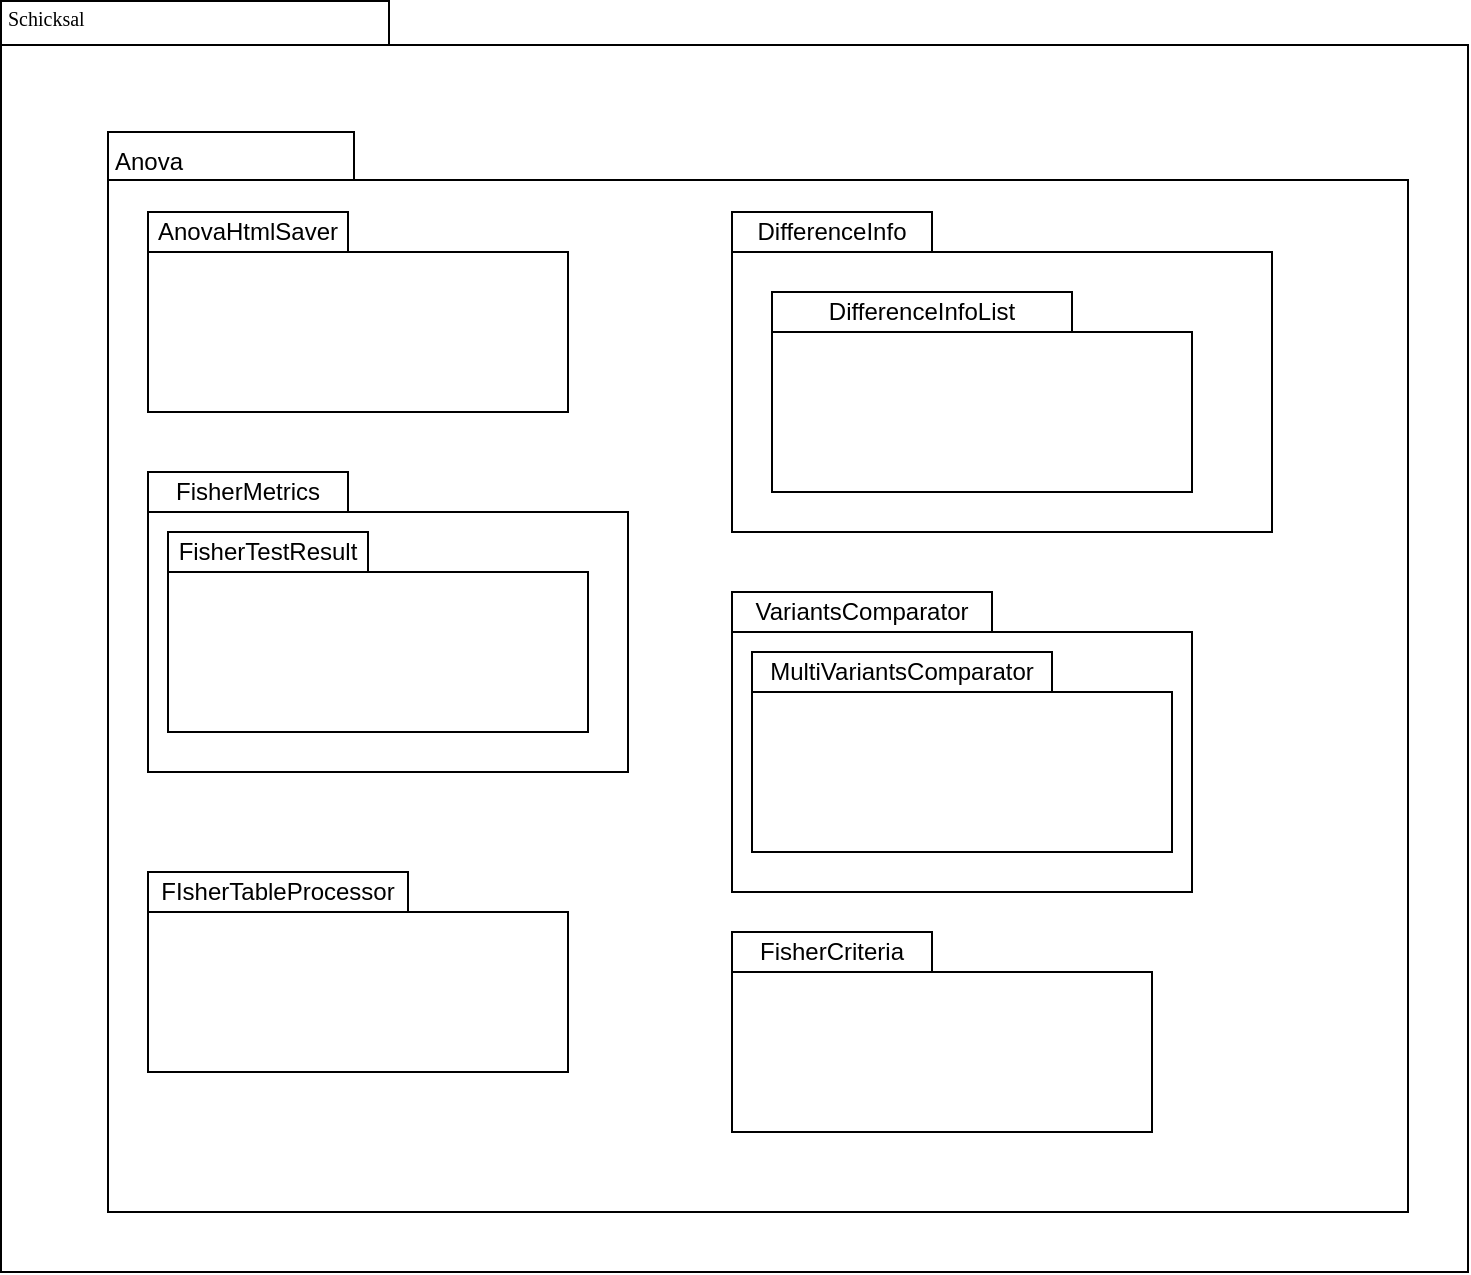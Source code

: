 <mxfile version="21.1.8" type="device">
  <diagram name="Page-1" id="b5b7bab2-c9e2-2cf4-8b2a-24fd1a2a6d21">
    <mxGraphModel dx="1434" dy="782" grid="1" gridSize="10" guides="1" tooltips="1" connect="1" arrows="1" fold="1" page="1" pageScale="1" pageWidth="827" pageHeight="1169" background="none" math="0" shadow="0">
      <root>
        <mxCell id="0" />
        <mxCell id="1" parent="0" />
        <mxCell id="6e0c8c40b5770093-72" value="" style="shape=folder;fontStyle=1;spacingTop=10;tabWidth=194;tabHeight=22;tabPosition=left;html=1;rounded=0;shadow=0;comic=0;labelBackgroundColor=none;strokeWidth=1;fillColor=none;fontFamily=Verdana;fontSize=10;align=center;" parent="1" vertex="1">
          <mxGeometry x="326.5" y="114.5" width="733.5" height="635.5" as="geometry" />
        </mxCell>
        <mxCell id="6e0c8c40b5770093-33" value="" style="shape=folder;fontStyle=1;spacingTop=10;tabWidth=123;tabHeight=24;tabPosition=left;html=1;rounded=0;shadow=0;comic=0;labelBackgroundColor=none;strokeColor=#000000;strokeWidth=1;fillColor=#ffffff;fontFamily=Verdana;fontSize=10;fontColor=#000000;align=center;" parent="1" vertex="1">
          <mxGeometry x="380" y="180" width="650" height="540" as="geometry" />
        </mxCell>
        <mxCell id="6e0c8c40b5770093-73" value="Schicksal" style="text;html=1;align=left;verticalAlign=top;spacingTop=-4;fontSize=10;fontFamily=Verdana" parent="1" vertex="1">
          <mxGeometry x="327.5" y="114.5" width="130" height="20" as="geometry" />
        </mxCell>
        <mxCell id="v1_WOpcQjyP-92pul4lI-1" value="Anova" style="text;html=1;align=center;verticalAlign=middle;resizable=0;points=[];autosize=1;strokeColor=none;fillColor=none;" vertex="1" parent="1">
          <mxGeometry x="370" y="180" width="60" height="30" as="geometry" />
        </mxCell>
        <mxCell id="v1_WOpcQjyP-92pul4lI-17" value="AnovaHtmlSaver" style="rounded=0;whiteSpace=wrap;html=1;" vertex="1" parent="1">
          <mxGeometry x="400" y="220" width="100" height="20" as="geometry" />
        </mxCell>
        <mxCell id="v1_WOpcQjyP-92pul4lI-18" value="DifferenceInfo" style="rounded=0;whiteSpace=wrap;html=1;" vertex="1" parent="1">
          <mxGeometry x="692" y="220" width="100" height="20" as="geometry" />
        </mxCell>
        <mxCell id="v1_WOpcQjyP-92pul4lI-19" value="FisherCriteria" style="rounded=0;whiteSpace=wrap;html=1;" vertex="1" parent="1">
          <mxGeometry x="692" y="580" width="100" height="20" as="geometry" />
        </mxCell>
        <mxCell id="v1_WOpcQjyP-92pul4lI-20" value="FisherMetrics" style="rounded=0;whiteSpace=wrap;html=1;" vertex="1" parent="1">
          <mxGeometry x="400" y="350" width="100" height="20" as="geometry" />
        </mxCell>
        <mxCell id="v1_WOpcQjyP-92pul4lI-21" value="FIsherTableProcessor" style="rounded=0;whiteSpace=wrap;html=1;" vertex="1" parent="1">
          <mxGeometry x="400" y="550" width="130" height="20" as="geometry" />
        </mxCell>
        <mxCell id="v1_WOpcQjyP-92pul4lI-22" value="VariantsComparator" style="rounded=0;whiteSpace=wrap;html=1;" vertex="1" parent="1">
          <mxGeometry x="692" y="410" width="130" height="20" as="geometry" />
        </mxCell>
        <mxCell id="v1_WOpcQjyP-92pul4lI-23" value="" style="rounded=0;whiteSpace=wrap;html=1;" vertex="1" parent="1">
          <mxGeometry x="400" y="240" width="210" height="80" as="geometry" />
        </mxCell>
        <mxCell id="v1_WOpcQjyP-92pul4lI-25" value="" style="rounded=0;whiteSpace=wrap;html=1;" vertex="1" parent="1">
          <mxGeometry x="692" y="240" width="270" height="140" as="geometry" />
        </mxCell>
        <mxCell id="v1_WOpcQjyP-92pul4lI-26" value="" style="rounded=0;whiteSpace=wrap;html=1;" vertex="1" parent="1">
          <mxGeometry x="400" y="370" width="240" height="130" as="geometry" />
        </mxCell>
        <mxCell id="v1_WOpcQjyP-92pul4lI-27" value="" style="rounded=0;whiteSpace=wrap;html=1;" vertex="1" parent="1">
          <mxGeometry x="400" y="570" width="210" height="80" as="geometry" />
        </mxCell>
        <mxCell id="v1_WOpcQjyP-92pul4lI-28" value="" style="rounded=0;whiteSpace=wrap;html=1;" vertex="1" parent="1">
          <mxGeometry x="692" y="430" width="230" height="130" as="geometry" />
        </mxCell>
        <mxCell id="v1_WOpcQjyP-92pul4lI-29" value="" style="rounded=0;whiteSpace=wrap;html=1;" vertex="1" parent="1">
          <mxGeometry x="692" y="600" width="210" height="80" as="geometry" />
        </mxCell>
        <mxCell id="v1_WOpcQjyP-92pul4lI-31" value="FisherTestResult" style="rounded=0;whiteSpace=wrap;html=1;" vertex="1" parent="1">
          <mxGeometry x="410" y="380" width="100" height="20" as="geometry" />
        </mxCell>
        <mxCell id="v1_WOpcQjyP-92pul4lI-32" value="" style="rounded=0;whiteSpace=wrap;html=1;" vertex="1" parent="1">
          <mxGeometry x="410" y="400" width="210" height="80" as="geometry" />
        </mxCell>
        <mxCell id="v1_WOpcQjyP-92pul4lI-35" value="DifferenceInfoList" style="rounded=0;whiteSpace=wrap;html=1;" vertex="1" parent="1">
          <mxGeometry x="712" y="260" width="150" height="20" as="geometry" />
        </mxCell>
        <mxCell id="v1_WOpcQjyP-92pul4lI-36" value="" style="rounded=0;whiteSpace=wrap;html=1;" vertex="1" parent="1">
          <mxGeometry x="712" y="280" width="210" height="80" as="geometry" />
        </mxCell>
        <mxCell id="v1_WOpcQjyP-92pul4lI-41" value="MultiVariantsComparator" style="rounded=0;whiteSpace=wrap;html=1;" vertex="1" parent="1">
          <mxGeometry x="702" y="440" width="150" height="20" as="geometry" />
        </mxCell>
        <mxCell id="v1_WOpcQjyP-92pul4lI-42" value="" style="rounded=0;whiteSpace=wrap;html=1;" vertex="1" parent="1">
          <mxGeometry x="702" y="460" width="210" height="80" as="geometry" />
        </mxCell>
      </root>
    </mxGraphModel>
  </diagram>
</mxfile>
